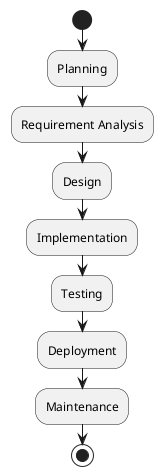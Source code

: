 @startuml
start
:Planning;
:Requirement Analysis;
:Design;
:Implementation;
:Testing;
:Deployment;
:Maintenance;
stop
@enduml
